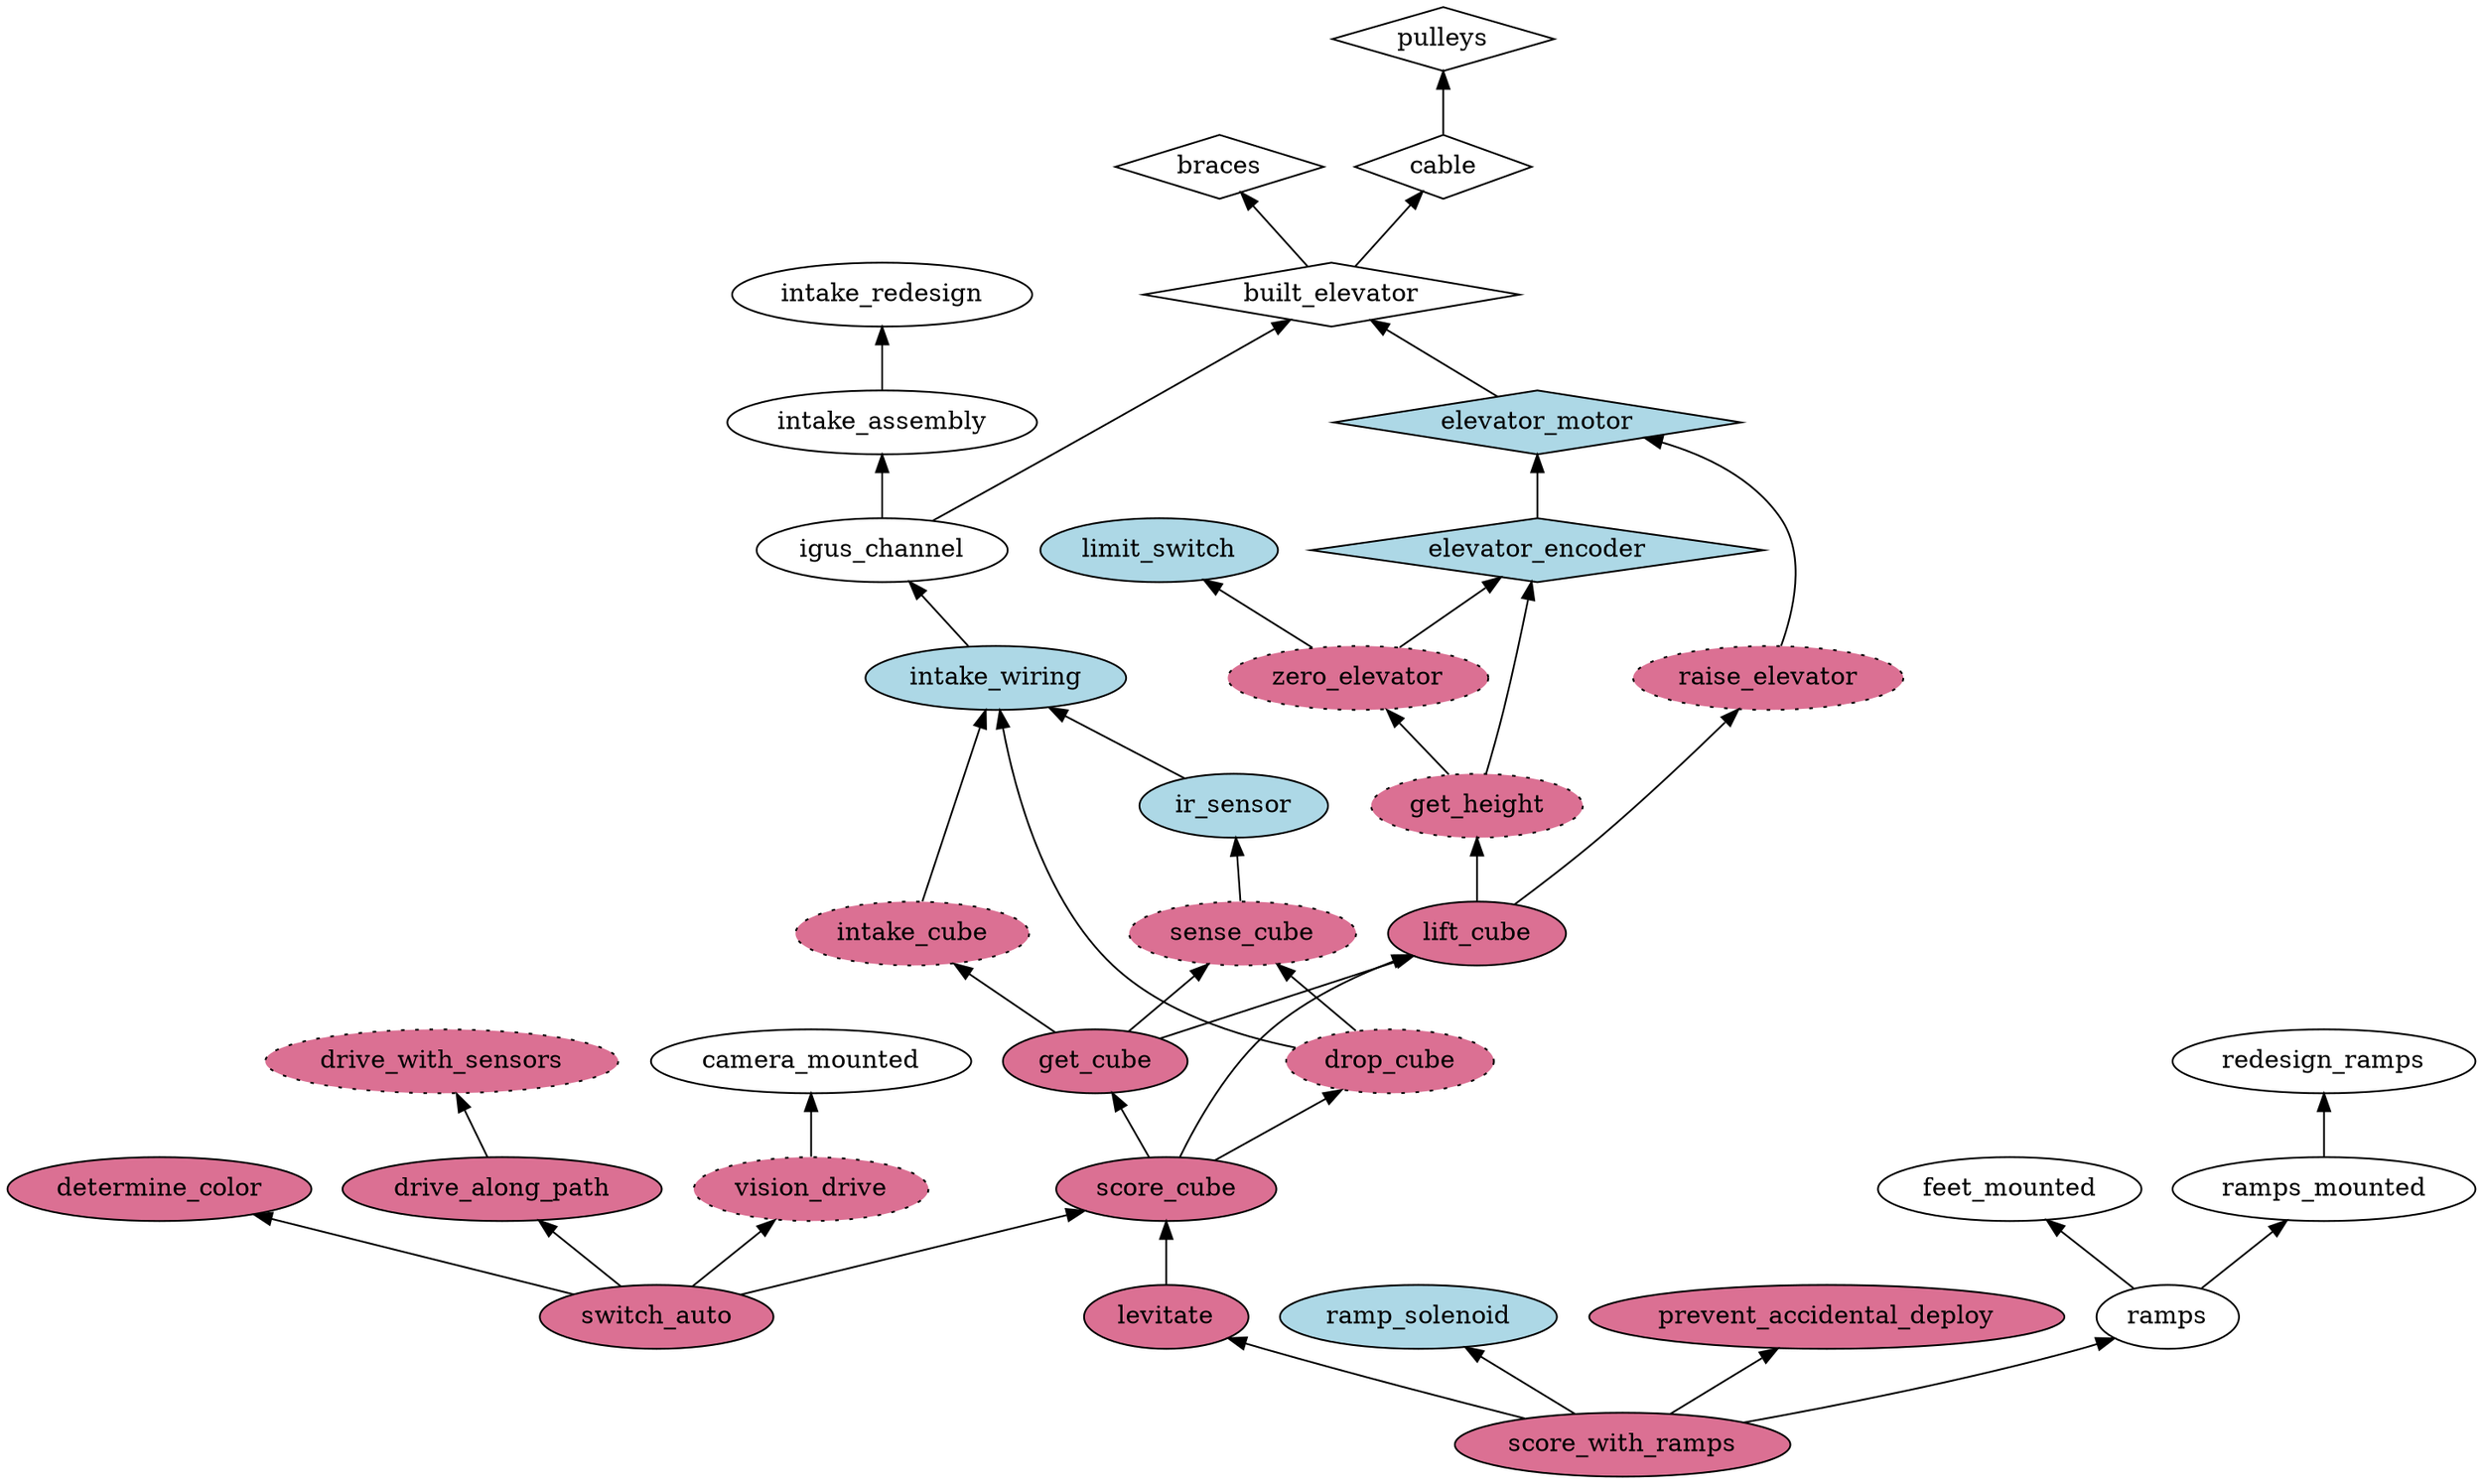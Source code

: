 digraph g {
	rankdir=BT
	ordering=out
	subgraph complete {
		node[shape=diamond]
		pulleys; cable; braces; built_elevator;
	}
	subgraph complete_electrical {
		node[style=filled, fillcolor=lightblue, shape=diamond]
		elevator_motor; elevator_encoder;
	}
	subgraph complete_programming {
		node[style=filled, fillcolor=palevioletred, shape=diamond]
	}
	subgraph untested_programming {
		node[style="filled,dotted", fillcolor=palevioletred]
		sense_cube; drop_cube; raise_elevator; drive_with_sensors;
		sense_cube; zero_elevator; raise_elevator; get_height; intake_cube;
		vision_drive;
	}
	subgraph programming {
		node[style=filled, fillcolor=palevioletred]
		score_cube; switch_auto; determine_color;
		drive_along_path; vision_drive; score_with_ramps;
		prevent_accidental_deploy; levitate; lift_cube; get_cube;
	}
	subgraph electrical {
		node[style=filled, fillcolor=lightblue]
		intake_wiring; ir_sensor; limit_switch; elevator_encoder; ramp_solenoid
	}

	score_cube -> get_cube
	score_cube -> lift_cube
	score_cube -> drop_cube
	get_cube -> intake_cube
	get_cube -> sense_cube
	get_cube -> lift_cube
	lift_cube -> get_height
	lift_cube -> raise_elevator
	built_elevator -> braces
	built_elevator -> cable
	cable -> pulleys
	raise_elevator -> elevator_motor
	elevator_motor -> built_elevator
	get_height -> zero_elevator
	zero_elevator -> limit_switch
	get_height -> elevator_encoder
	elevator_encoder -> elevator_motor
	zero_elevator -> elevator_encoder
	intake_cube -> intake_wiring
	intake_wiring -> igus_channel
	igus_channel -> intake_assembly
	igus_channel -> built_elevator
	intake_assembly -> intake_redesign
	sense_cube -> ir_sensor
	ir_sensor -> intake_wiring
	drop_cube -> intake_wiring
	drop_cube -> sense_cube
	switch_auto -> determine_color
	switch_auto -> drive_along_path
	switch_auto -> vision_drive
	switch_auto -> score_cube
	vision_drive -> camera_mounted
	drive_along_path -> drive_with_sensors
	score_with_ramps -> levitate
	score_with_ramps -> ramp_solenoid
	score_with_ramps -> prevent_accidental_deploy
	score_with_ramps -> ramps
	ramps -> feet_mounted
	ramps -> ramps_mounted
	ramps_mounted -> redesign_ramps
	levitate -> score_cube
}
